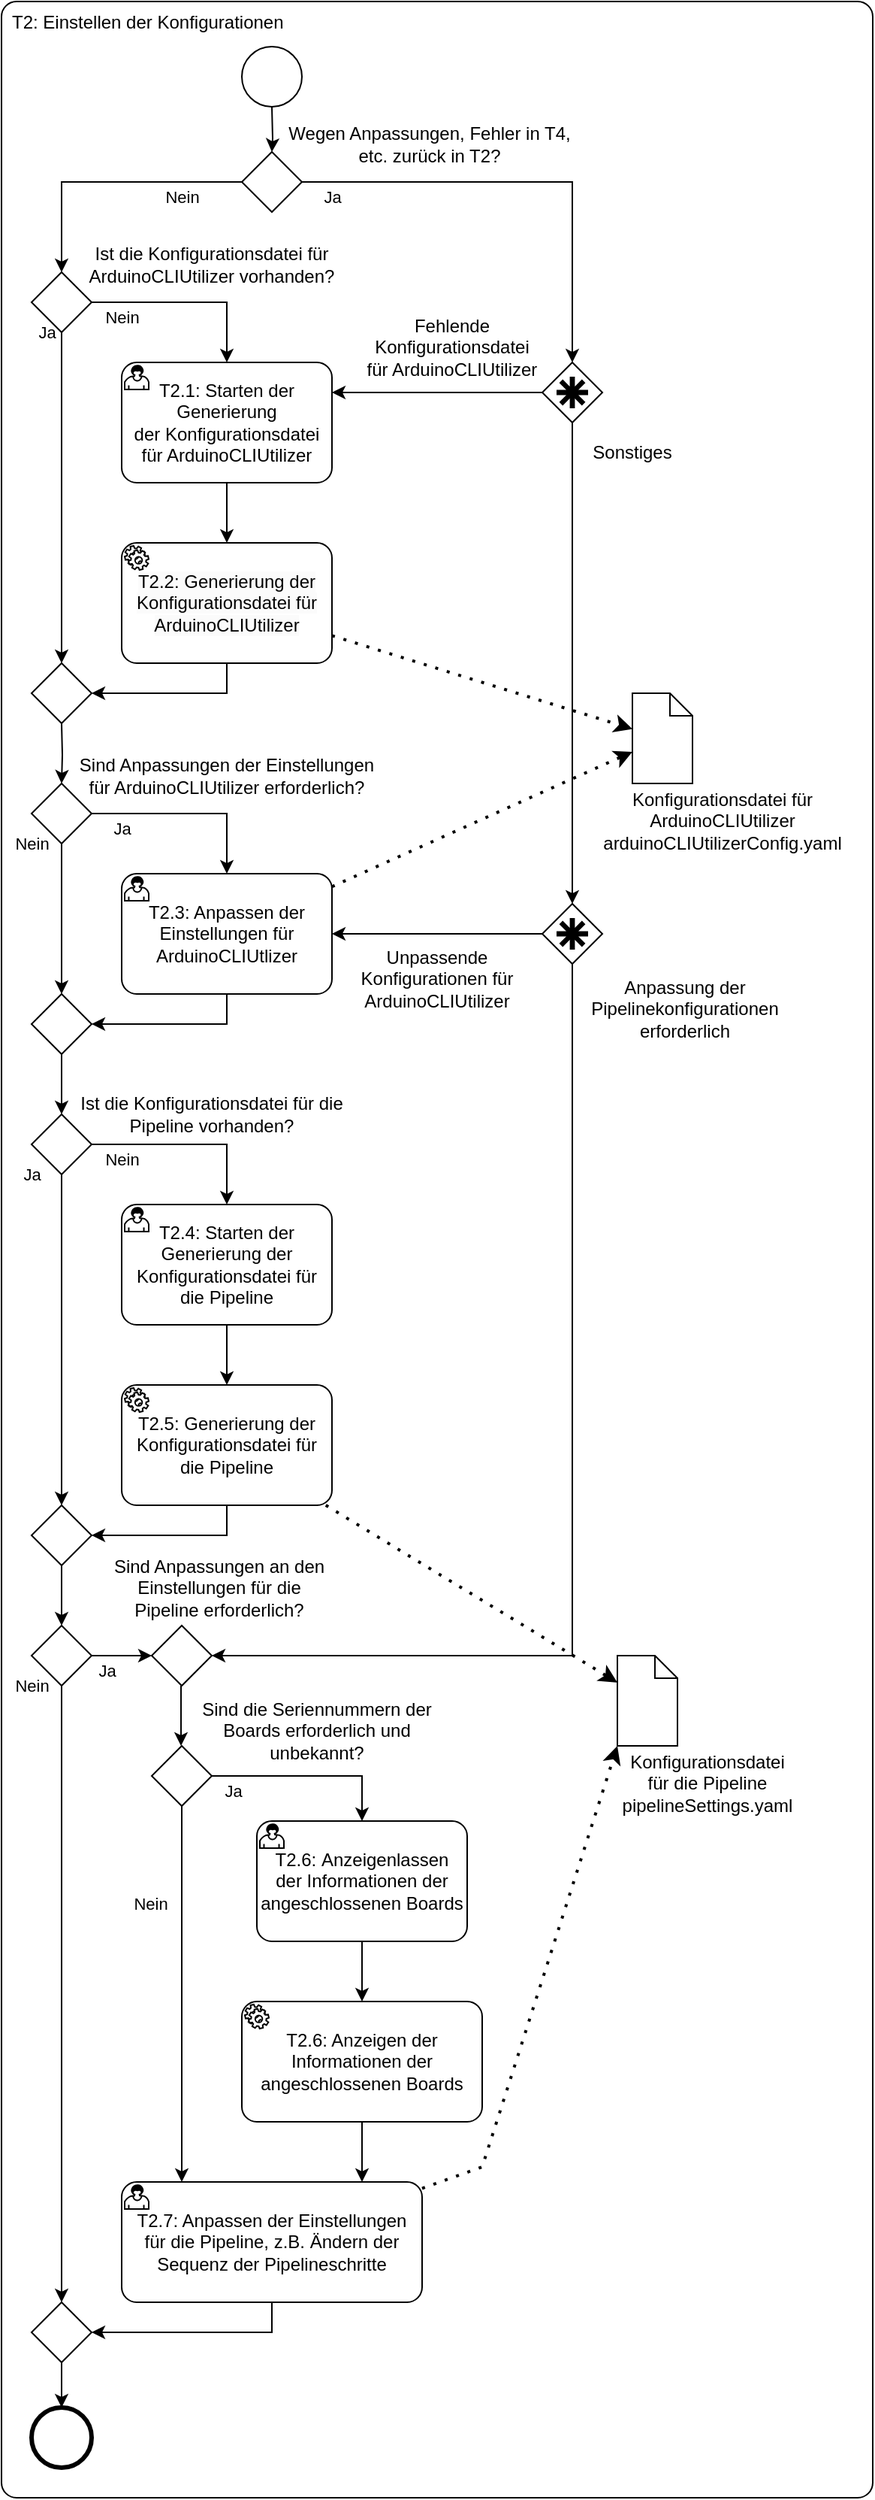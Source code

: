 <mxfile version="24.2.5" type="device">
  <diagram id="C5RBs43oDa-KdzZeNtuy" name="Page-1">
    <mxGraphModel dx="1572" dy="3003" grid="1" gridSize="10" guides="1" tooltips="1" connect="1" arrows="1" fold="1" page="1" pageScale="1" pageWidth="827" pageHeight="1169" math="0" shadow="0">
      <root>
        <mxCell id="WIyWlLk6GJQsqaUBKTNV-0" />
        <mxCell id="WIyWlLk6GJQsqaUBKTNV-1" parent="WIyWlLk6GJQsqaUBKTNV-0" />
        <mxCell id="YIM583KONvALGsWJV8ko-24" value="T2: Einstellen der Konfigurationen" style="points=[[0.25,0,0],[0.5,0,0],[0.75,0,0],[1,0.25,0],[1,0.5,0],[1,0.75,0],[0.75,1,0],[0.5,1,0],[0.25,1,0],[0,0.75,0],[0,0.5,0],[0,0.25,0]];shape=mxgraph.bpmn.task;whiteSpace=wrap;rectStyle=rounded;size=10;html=1;container=1;expand=0;collapsible=0;taskMarker=abstract;strokeColor=default;align=left;verticalAlign=top;spacingLeft=5;fontFamily=Helvetica;fontSize=12;fontColor=default;fillColor=default;" parent="WIyWlLk6GJQsqaUBKTNV-1" vertex="1">
          <mxGeometry x="120" y="-200" width="580" height="1660" as="geometry" />
        </mxCell>
        <mxCell id="fke2xoYTFlwqS61LEhha-15" style="edgeStyle=orthogonalEdgeStyle;rounded=0;orthogonalLoop=1;jettySize=auto;html=1;exitX=0.5;exitY=1;exitDx=0;exitDy=0;exitPerimeter=0;" parent="WIyWlLk6GJQsqaUBKTNV-1" source="rsZH7y0TYli8b2UmggMa-8" edge="1">
          <mxGeometry relative="1" as="geometry">
            <mxPoint x="180" y="260" as="targetPoint" />
            <mxPoint x="280" y="220" as="sourcePoint" />
            <Array as="points">
              <mxPoint x="270" y="260" />
            </Array>
          </mxGeometry>
        </mxCell>
        <mxCell id="rsZH7y0TYli8b2UmggMa-8" value="&lt;span style=&quot;color: rgb(0, 0, 0); font-family: Helvetica; font-size: 12px; font-style: normal; font-variant-ligatures: normal; font-variant-caps: normal; font-weight: 400; letter-spacing: normal; orphans: 2; text-align: left; text-indent: 0px; text-transform: none; widows: 2; word-spacing: 0px; -webkit-text-stroke-width: 0px; white-space: normal; background-color: rgb(251, 251, 251); text-decoration-thickness: initial; text-decoration-style: initial; text-decoration-color: initial; display: inline !important; float: none;&quot;&gt;T2.2: Generierung der Konfigurationsdatei für ArduinoCLIUtilizer&lt;/span&gt;" style="points=[[0.25,0,0],[0.5,0,0],[0.75,0,0],[1,0.25,0],[1,0.5,0],[1,0.75,0],[0.75,1,0],[0.5,1,0],[0.25,1,0],[0,0.75,0],[0,0.5,0],[0,0.25,0]];shape=mxgraph.bpmn.task;whiteSpace=wrap;rectStyle=rounded;size=10;html=1;container=1;expand=0;collapsible=0;taskMarker=service;" parent="WIyWlLk6GJQsqaUBKTNV-1" vertex="1">
          <mxGeometry x="200" y="160" width="140" height="80" as="geometry" />
        </mxCell>
        <mxCell id="rsZH7y0TYli8b2UmggMa-9" value="&lt;span style=&quot;text-align: left;&quot;&gt;T2.5&lt;/span&gt;&lt;span style=&quot;text-align: left; background-color: initial;&quot;&gt;: Generierung der Konfigurationsdatei für die Pipeline&lt;/span&gt;" style="points=[[0.25,0,0],[0.5,0,0],[0.75,0,0],[1,0.25,0],[1,0.5,0],[1,0.75,0],[0.75,1,0],[0.5,1,0],[0.25,1,0],[0,0.75,0],[0,0.5,0],[0,0.25,0]];shape=mxgraph.bpmn.task;whiteSpace=wrap;rectStyle=rounded;size=10;html=1;container=1;expand=0;collapsible=0;taskMarker=service;" parent="WIyWlLk6GJQsqaUBKTNV-1" vertex="1">
          <mxGeometry x="200" y="720" width="140" height="80" as="geometry" />
        </mxCell>
        <mxCell id="rsZH7y0TYli8b2UmggMa-18" value="" style="points=[[0.145,0.145,0],[0.5,0,0],[0.855,0.145,0],[1,0.5,0],[0.855,0.855,0],[0.5,1,0],[0.145,0.855,0],[0,0.5,0]];shape=mxgraph.bpmn.event;html=1;verticalLabelPosition=bottom;labelBackgroundColor=#ffffff;verticalAlign=top;align=center;perimeter=ellipsePerimeter;outlineConnect=0;aspect=fixed;outline=end;symbol=terminate2;" parent="WIyWlLk6GJQsqaUBKTNV-1" vertex="1">
          <mxGeometry x="140" y="1400" width="40" height="40" as="geometry" />
        </mxCell>
        <mxCell id="fke2xoYTFlwqS61LEhha-36" style="edgeStyle=orthogonalEdgeStyle;rounded=0;orthogonalLoop=1;jettySize=auto;html=1;" parent="WIyWlLk6GJQsqaUBKTNV-1" source="rsZH7y0TYli8b2UmggMa-43" edge="1">
          <mxGeometry relative="1" as="geometry">
            <mxPoint x="340" y="60" as="targetPoint" />
          </mxGeometry>
        </mxCell>
        <mxCell id="rsZH7y0TYli8b2UmggMa-43" value="" style="points=[[0.25,0.25,0],[0.5,0,0],[0.75,0.25,0],[1,0.5,0],[0.75,0.75,0],[0.5,1,0],[0.25,0.75,0],[0,0.5,0]];shape=mxgraph.bpmn.gateway2;html=1;verticalLabelPosition=bottom;labelBackgroundColor=#ffffff;verticalAlign=top;align=center;perimeter=rhombusPerimeter;outlineConnect=0;outline=none;symbol=none;gwType=complex;" parent="WIyWlLk6GJQsqaUBKTNV-1" vertex="1">
          <mxGeometry x="480" y="40" width="40" height="40" as="geometry" />
        </mxCell>
        <mxCell id="ta-Gz7XjjbDgZz7PzBXk-12" style="edgeStyle=orthogonalEdgeStyle;rounded=0;orthogonalLoop=1;jettySize=auto;html=1;" parent="WIyWlLk6GJQsqaUBKTNV-1" target="ta-Gz7XjjbDgZz7PzBXk-8" edge="1">
          <mxGeometry relative="1" as="geometry">
            <mxPoint x="300.0" y="-130" as="sourcePoint" />
          </mxGeometry>
        </mxCell>
        <mxCell id="ta-Gz7XjjbDgZz7PzBXk-5" value="" style="points=[[0.145,0.145,0],[0.5,0,0],[0.855,0.145,0],[1,0.5,0],[0.855,0.855,0],[0.5,1,0],[0.145,0.855,0],[0,0.5,0]];shape=mxgraph.bpmn.event;html=1;verticalLabelPosition=bottom;labelBackgroundColor=#ffffff;verticalAlign=top;align=center;perimeter=ellipsePerimeter;outlineConnect=0;aspect=fixed;outline=standard;symbol=general;" parent="WIyWlLk6GJQsqaUBKTNV-1" vertex="1">
          <mxGeometry x="280" y="-170" width="40" height="40" as="geometry" />
        </mxCell>
        <mxCell id="ta-Gz7XjjbDgZz7PzBXk-8" value="" style="points=[[0.25,0.25,0],[0.5,0,0],[0.75,0.25,0],[1,0.5,0],[0.75,0.75,0],[0.5,1,0],[0.25,0.75,0],[0,0.5,0]];shape=mxgraph.bpmn.gateway2;html=1;verticalLabelPosition=bottom;labelBackgroundColor=#ffffff;verticalAlign=top;align=center;perimeter=rhombusPerimeter;outlineConnect=0;outline=none;symbol=none;" parent="WIyWlLk6GJQsqaUBKTNV-1" vertex="1">
          <mxGeometry x="280" y="-100" width="40" height="40" as="geometry" />
        </mxCell>
        <mxCell id="ta-Gz7XjjbDgZz7PzBXk-9" value="" style="endArrow=classic;html=1;rounded=0;exitX=1;exitY=0.5;exitDx=0;exitDy=0;exitPerimeter=0;entryX=0.5;entryY=0;entryDx=0;entryDy=0;entryPerimeter=0;" parent="WIyWlLk6GJQsqaUBKTNV-1" source="ta-Gz7XjjbDgZz7PzBXk-8" target="rsZH7y0TYli8b2UmggMa-43" edge="1">
          <mxGeometry relative="1" as="geometry">
            <mxPoint x="350" y="70" as="sourcePoint" />
            <mxPoint x="390" y="40" as="targetPoint" />
            <Array as="points">
              <mxPoint x="500" y="-80" />
            </Array>
          </mxGeometry>
        </mxCell>
        <mxCell id="ta-Gz7XjjbDgZz7PzBXk-10" value="Ja" style="edgeLabel;resizable=0;html=1;;align=center;verticalAlign=middle;" parent="ta-Gz7XjjbDgZz7PzBXk-9" connectable="0" vertex="1">
          <mxGeometry relative="1" as="geometry">
            <mxPoint x="-130" y="10" as="offset" />
          </mxGeometry>
        </mxCell>
        <mxCell id="ta-Gz7XjjbDgZz7PzBXk-11" value="Wegen Anpassungen, Fehler in T4, etc. zurück in T2?" style="text;html=1;align=center;verticalAlign=middle;whiteSpace=wrap;rounded=0;" parent="WIyWlLk6GJQsqaUBKTNV-1" vertex="1">
          <mxGeometry x="310" y="-120" width="190" height="30" as="geometry" />
        </mxCell>
        <mxCell id="ta-Gz7XjjbDgZz7PzBXk-13" value="" style="endArrow=classic;html=1;rounded=0;exitX=0;exitY=0.5;exitDx=0;exitDy=0;exitPerimeter=0;" parent="WIyWlLk6GJQsqaUBKTNV-1" source="ta-Gz7XjjbDgZz7PzBXk-8" edge="1">
          <mxGeometry relative="1" as="geometry">
            <mxPoint x="120" y="-10" as="sourcePoint" />
            <mxPoint x="160" y="-20" as="targetPoint" />
            <Array as="points">
              <mxPoint x="160" y="-80" />
            </Array>
          </mxGeometry>
        </mxCell>
        <mxCell id="ta-Gz7XjjbDgZz7PzBXk-14" value="Nein" style="edgeLabel;resizable=0;html=1;;align=center;verticalAlign=middle;" parent="ta-Gz7XjjbDgZz7PzBXk-13" connectable="0" vertex="1">
          <mxGeometry relative="1" as="geometry">
            <mxPoint x="50" y="10" as="offset" />
          </mxGeometry>
        </mxCell>
        <mxCell id="ta-Gz7XjjbDgZz7PzBXk-16" value="" style="endArrow=classic;html=1;rounded=0;" parent="WIyWlLk6GJQsqaUBKTNV-1" source="ta-Gz7XjjbDgZz7PzBXk-18" edge="1">
          <mxGeometry relative="1" as="geometry">
            <mxPoint x="30" y="50" as="sourcePoint" />
            <mxPoint x="160" y="460" as="targetPoint" />
            <Array as="points" />
          </mxGeometry>
        </mxCell>
        <mxCell id="ta-Gz7XjjbDgZz7PzBXk-17" value="Nein" style="edgeLabel;resizable=0;html=1;;align=center;verticalAlign=middle;" parent="ta-Gz7XjjbDgZz7PzBXk-16" connectable="0" vertex="1">
          <mxGeometry relative="1" as="geometry">
            <mxPoint x="-20" y="-50" as="offset" />
          </mxGeometry>
        </mxCell>
        <mxCell id="ta-Gz7XjjbDgZz7PzBXk-18" value="" style="points=[[0.25,0.25,0],[0.5,0,0],[0.75,0.25,0],[1,0.5,0],[0.75,0.75,0],[0.5,1,0],[0.25,0.75,0],[0,0.5,0]];shape=mxgraph.bpmn.gateway2;html=1;verticalLabelPosition=bottom;labelBackgroundColor=#ffffff;verticalAlign=top;align=center;perimeter=rhombusPerimeter;outlineConnect=0;outline=none;symbol=none;" parent="WIyWlLk6GJQsqaUBKTNV-1" vertex="1">
          <mxGeometry x="140" y="320" width="40" height="40" as="geometry" />
        </mxCell>
        <mxCell id="ta-Gz7XjjbDgZz7PzBXk-19" value="" style="endArrow=classic;html=1;rounded=0;entryX=0.5;entryY=0;entryDx=0;entryDy=0;entryPerimeter=0;" parent="WIyWlLk6GJQsqaUBKTNV-1" source="ta-Gz7XjjbDgZz7PzBXk-18" target="ta-Gz7XjjbDgZz7PzBXk-23" edge="1">
          <mxGeometry relative="1" as="geometry">
            <mxPoint x="40" y="80" as="sourcePoint" />
            <mxPoint x="240" y="380.0" as="targetPoint" />
            <Array as="points">
              <mxPoint x="270" y="340" />
            </Array>
          </mxGeometry>
        </mxCell>
        <mxCell id="ta-Gz7XjjbDgZz7PzBXk-20" value="Ja" style="edgeLabel;resizable=0;html=1;;align=center;verticalAlign=middle;" parent="ta-Gz7XjjbDgZz7PzBXk-19" connectable="0" vertex="1">
          <mxGeometry relative="1" as="geometry">
            <mxPoint x="-45" y="10" as="offset" />
          </mxGeometry>
        </mxCell>
        <mxCell id="ta-Gz7XjjbDgZz7PzBXk-21" value="Sind Anpassungen der Einstellungen für ArduinoCLIUtilizer&amp;nbsp;&lt;span style=&quot;background-color: initial;&quot;&gt;erforderlich?&lt;/span&gt;" style="text;html=1;align=center;verticalAlign=middle;whiteSpace=wrap;rounded=0;" parent="WIyWlLk6GJQsqaUBKTNV-1" vertex="1">
          <mxGeometry x="170" y="300" width="200" height="30" as="geometry" />
        </mxCell>
        <mxCell id="ta-Gz7XjjbDgZz7PzBXk-22" style="edgeStyle=orthogonalEdgeStyle;rounded=0;orthogonalLoop=1;jettySize=auto;html=1;exitX=0.25;exitY=1;exitDx=0;exitDy=0;exitPerimeter=0;entryX=0.5;entryY=0;entryDx=0;entryDy=0;entryPerimeter=0;" parent="WIyWlLk6GJQsqaUBKTNV-1" target="ta-Gz7XjjbDgZz7PzBXk-18" edge="1">
          <mxGeometry relative="1" as="geometry">
            <mxPoint x="160" y="280" as="sourcePoint" />
          </mxGeometry>
        </mxCell>
        <mxCell id="fke2xoYTFlwqS61LEhha-60" style="edgeStyle=orthogonalEdgeStyle;rounded=0;orthogonalLoop=1;jettySize=auto;html=1;exitX=0.5;exitY=1;exitDx=0;exitDy=0;exitPerimeter=0;" parent="WIyWlLk6GJQsqaUBKTNV-1" source="ta-Gz7XjjbDgZz7PzBXk-23" edge="1">
          <mxGeometry relative="1" as="geometry">
            <mxPoint x="180" y="480" as="targetPoint" />
            <Array as="points">
              <mxPoint x="270" y="480" />
            </Array>
          </mxGeometry>
        </mxCell>
        <mxCell id="ta-Gz7XjjbDgZz7PzBXk-23" value="T2.3&lt;span style=&quot;background-color: initial;&quot;&gt;: Anpassen der Einstellungen für ArduinoCLIUtlizer&lt;/span&gt;" style="points=[[0.25,0,0],[0.5,0,0],[0.75,0,0],[1,0.25,0],[1,0.5,0],[1,0.75,0],[0.75,1,0],[0.5,1,0],[0.25,1,0],[0,0.75,0],[0,0.5,0],[0,0.25,0]];shape=mxgraph.bpmn.task;whiteSpace=wrap;rectStyle=rounded;size=10;html=1;container=1;expand=0;collapsible=0;taskMarker=user;" parent="WIyWlLk6GJQsqaUBKTNV-1" vertex="1">
          <mxGeometry x="200" y="380" width="140" height="80" as="geometry" />
        </mxCell>
        <mxCell id="ta-Gz7XjjbDgZz7PzBXk-42" value="T2.6: Anzeigen der Informationen der angeschlossenen Boards" style="points=[[0.25,0,0],[0.5,0,0],[0.75,0,0],[1,0.25,0],[1,0.5,0],[1,0.75,0],[0.75,1,0],[0.5,1,0],[0.25,1,0],[0,0.75,0],[0,0.5,0],[0,0.25,0]];shape=mxgraph.bpmn.task;whiteSpace=wrap;rectStyle=rounded;size=10;html=1;container=1;expand=0;collapsible=0;taskMarker=service;" parent="WIyWlLk6GJQsqaUBKTNV-1" vertex="1">
          <mxGeometry x="280" y="1130" width="160" height="80" as="geometry" />
        </mxCell>
        <mxCell id="ta-Gz7XjjbDgZz7PzBXk-43" value="" style="endArrow=classic;html=1;rounded=0;" parent="WIyWlLk6GJQsqaUBKTNV-1" source="ta-Gz7XjjbDgZz7PzBXk-45" edge="1">
          <mxGeometry relative="1" as="geometry">
            <mxPoint x="111.25" y="690" as="sourcePoint" />
            <mxPoint x="240" y="1250" as="targetPoint" />
            <Array as="points" />
          </mxGeometry>
        </mxCell>
        <mxCell id="ta-Gz7XjjbDgZz7PzBXk-44" value="Nein" style="edgeLabel;resizable=0;html=1;;align=center;verticalAlign=middle;" parent="ta-Gz7XjjbDgZz7PzBXk-43" connectable="0" vertex="1">
          <mxGeometry relative="1" as="geometry">
            <mxPoint x="-21" y="-60" as="offset" />
          </mxGeometry>
        </mxCell>
        <mxCell id="ta-Gz7XjjbDgZz7PzBXk-45" value="" style="points=[[0.25,0.25,0],[0.5,0,0],[0.75,0.25,0],[1,0.5,0],[0.75,0.75,0],[0.5,1,0],[0.25,0.75,0],[0,0.5,0]];shape=mxgraph.bpmn.gateway2;html=1;verticalLabelPosition=bottom;labelBackgroundColor=#ffffff;verticalAlign=top;align=center;perimeter=rhombusPerimeter;outlineConnect=0;outline=none;symbol=none;" parent="WIyWlLk6GJQsqaUBKTNV-1" vertex="1">
          <mxGeometry x="220" y="960" width="40" height="40" as="geometry" />
        </mxCell>
        <mxCell id="ta-Gz7XjjbDgZz7PzBXk-46" value="" style="endArrow=classic;html=1;rounded=0;" parent="WIyWlLk6GJQsqaUBKTNV-1" source="ta-Gz7XjjbDgZz7PzBXk-45" edge="1">
          <mxGeometry relative="1" as="geometry">
            <mxPoint x="121.25" y="700" as="sourcePoint" />
            <mxPoint x="360" y="1010" as="targetPoint" />
            <Array as="points">
              <mxPoint x="360" y="980" />
            </Array>
          </mxGeometry>
        </mxCell>
        <mxCell id="ta-Gz7XjjbDgZz7PzBXk-47" value="Ja" style="edgeLabel;resizable=0;html=1;;align=center;verticalAlign=middle;" parent="ta-Gz7XjjbDgZz7PzBXk-46" connectable="0" vertex="1">
          <mxGeometry relative="1" as="geometry">
            <mxPoint x="-51" y="10" as="offset" />
          </mxGeometry>
        </mxCell>
        <mxCell id="ta-Gz7XjjbDgZz7PzBXk-48" value="Sind die Seriennummern der Boards&amp;nbsp;&lt;span style=&quot;background-color: initial;&quot;&gt;erforderlich und unbekannt?&lt;/span&gt;" style="text;html=1;align=center;verticalAlign=middle;whiteSpace=wrap;rounded=0;" parent="WIyWlLk6GJQsqaUBKTNV-1" vertex="1">
          <mxGeometry x="250" y="930" width="160" height="40" as="geometry" />
        </mxCell>
        <mxCell id="ta-Gz7XjjbDgZz7PzBXk-57" value="T2.7&lt;span style=&quot;background-color: initial;&quot;&gt;: Anpassen der Einstellungen&lt;br&gt;für die Pipeline, z.B. Ändern der Sequenz der Pipelineschritte&lt;/span&gt;" style="points=[[0.25,0,0],[0.5,0,0],[0.75,0,0],[1,0.25,0],[1,0.5,0],[1,0.75,0],[0.75,1,0],[0.5,1,0],[0.25,1,0],[0,0.75,0],[0,0.5,0],[0,0.25,0]];shape=mxgraph.bpmn.task;whiteSpace=wrap;rectStyle=rounded;size=10;html=1;container=1;expand=0;collapsible=0;taskMarker=user;" parent="WIyWlLk6GJQsqaUBKTNV-1" vertex="1">
          <mxGeometry x="200" y="1250" width="200" height="80" as="geometry" />
        </mxCell>
        <mxCell id="fke2xoYTFlwqS61LEhha-6" value="" style="endArrow=classic;html=1;rounded=0;" parent="WIyWlLk6GJQsqaUBKTNV-1" source="fke2xoYTFlwqS61LEhha-8" edge="1">
          <mxGeometry relative="1" as="geometry">
            <mxPoint x="30" y="-170" as="sourcePoint" />
            <mxPoint x="160" y="240" as="targetPoint" />
            <Array as="points" />
          </mxGeometry>
        </mxCell>
        <mxCell id="fke2xoYTFlwqS61LEhha-7" value="Ja" style="edgeLabel;resizable=0;html=1;;align=center;verticalAlign=middle;" parent="fke2xoYTFlwqS61LEhha-6" connectable="0" vertex="1">
          <mxGeometry relative="1" as="geometry">
            <mxPoint x="-10" y="-110" as="offset" />
          </mxGeometry>
        </mxCell>
        <mxCell id="fke2xoYTFlwqS61LEhha-8" value="" style="points=[[0.25,0.25,0],[0.5,0,0],[0.75,0.25,0],[1,0.5,0],[0.75,0.75,0],[0.5,1,0],[0.25,0.75,0],[0,0.5,0]];shape=mxgraph.bpmn.gateway2;html=1;verticalLabelPosition=bottom;labelBackgroundColor=#ffffff;verticalAlign=top;align=center;perimeter=rhombusPerimeter;outlineConnect=0;outline=none;symbol=none;" parent="WIyWlLk6GJQsqaUBKTNV-1" vertex="1">
          <mxGeometry x="140" y="-20" width="40" height="40" as="geometry" />
        </mxCell>
        <mxCell id="fke2xoYTFlwqS61LEhha-9" value="" style="endArrow=classic;html=1;rounded=0;entryX=0.5;entryY=0;entryDx=0;entryDy=0;entryPerimeter=0;" parent="WIyWlLk6GJQsqaUBKTNV-1" source="fke2xoYTFlwqS61LEhha-8" edge="1">
          <mxGeometry relative="1" as="geometry">
            <mxPoint x="40" y="-260" as="sourcePoint" />
            <mxPoint x="270" y="40" as="targetPoint" />
            <Array as="points">
              <mxPoint x="270" />
            </Array>
          </mxGeometry>
        </mxCell>
        <mxCell id="fke2xoYTFlwqS61LEhha-10" value="Nein" style="edgeLabel;resizable=0;html=1;;align=center;verticalAlign=middle;" parent="fke2xoYTFlwqS61LEhha-9" connectable="0" vertex="1">
          <mxGeometry relative="1" as="geometry">
            <mxPoint x="-45" y="10" as="offset" />
          </mxGeometry>
        </mxCell>
        <mxCell id="fke2xoYTFlwqS61LEhha-11" value="Ist die Konfigurationsdatei für ArduinoCLIUtilizer vorhanden&lt;span style=&quot;background-color: initial;&quot;&gt;?&lt;/span&gt;" style="text;html=1;align=center;verticalAlign=middle;whiteSpace=wrap;rounded=0;" parent="WIyWlLk6GJQsqaUBKTNV-1" vertex="1">
          <mxGeometry x="170" y="-40" width="180" height="30" as="geometry" />
        </mxCell>
        <mxCell id="fke2xoYTFlwqS61LEhha-16" style="edgeStyle=orthogonalEdgeStyle;rounded=0;orthogonalLoop=1;jettySize=auto;html=1;exitX=0.5;exitY=1;exitDx=0;exitDy=0;exitPerimeter=0;" parent="WIyWlLk6GJQsqaUBKTNV-1" source="rsZH7y0TYli8b2UmggMa-9" edge="1">
          <mxGeometry relative="1" as="geometry">
            <mxPoint x="180" y="820" as="targetPoint" />
            <Array as="points">
              <mxPoint x="270" y="820" />
            </Array>
            <mxPoint x="280" y="780" as="sourcePoint" />
          </mxGeometry>
        </mxCell>
        <mxCell id="fke2xoYTFlwqS61LEhha-18" value="" style="endArrow=classic;html=1;rounded=0;" parent="WIyWlLk6GJQsqaUBKTNV-1" source="fke2xoYTFlwqS61LEhha-20" edge="1">
          <mxGeometry relative="1" as="geometry">
            <mxPoint x="30" y="390" as="sourcePoint" />
            <mxPoint x="160" y="800" as="targetPoint" />
            <Array as="points" />
          </mxGeometry>
        </mxCell>
        <mxCell id="fke2xoYTFlwqS61LEhha-19" value="Ja" style="edgeLabel;resizable=0;html=1;;align=center;verticalAlign=middle;" parent="fke2xoYTFlwqS61LEhha-18" connectable="0" vertex="1">
          <mxGeometry relative="1" as="geometry">
            <mxPoint x="-20" y="-110" as="offset" />
          </mxGeometry>
        </mxCell>
        <mxCell id="fke2xoYTFlwqS61LEhha-20" value="" style="points=[[0.25,0.25,0],[0.5,0,0],[0.75,0.25,0],[1,0.5,0],[0.75,0.75,0],[0.5,1,0],[0.25,0.75,0],[0,0.5,0]];shape=mxgraph.bpmn.gateway2;html=1;verticalLabelPosition=bottom;labelBackgroundColor=#ffffff;verticalAlign=top;align=center;perimeter=rhombusPerimeter;outlineConnect=0;outline=none;symbol=none;" parent="WIyWlLk6GJQsqaUBKTNV-1" vertex="1">
          <mxGeometry x="140" y="540" width="40" height="40" as="geometry" />
        </mxCell>
        <mxCell id="fke2xoYTFlwqS61LEhha-21" value="" style="endArrow=classic;html=1;rounded=0;entryX=0.5;entryY=0;entryDx=0;entryDy=0;entryPerimeter=0;" parent="WIyWlLk6GJQsqaUBKTNV-1" source="fke2xoYTFlwqS61LEhha-20" edge="1">
          <mxGeometry relative="1" as="geometry">
            <mxPoint x="40" y="300" as="sourcePoint" />
            <mxPoint x="270" y="600" as="targetPoint" />
            <Array as="points">
              <mxPoint x="270" y="560" />
            </Array>
          </mxGeometry>
        </mxCell>
        <mxCell id="fke2xoYTFlwqS61LEhha-22" value="Nein" style="edgeLabel;resizable=0;html=1;;align=center;verticalAlign=middle;" parent="fke2xoYTFlwqS61LEhha-21" connectable="0" vertex="1">
          <mxGeometry relative="1" as="geometry">
            <mxPoint x="-45" y="10" as="offset" />
          </mxGeometry>
        </mxCell>
        <mxCell id="fke2xoYTFlwqS61LEhha-23" value="Ist die Konfigurationsdatei für die Pipeline vorhanden&lt;span style=&quot;background-color: initial;&quot;&gt;?&lt;/span&gt;" style="text;html=1;align=center;verticalAlign=middle;whiteSpace=wrap;rounded=0;" parent="WIyWlLk6GJQsqaUBKTNV-1" vertex="1">
          <mxGeometry x="170" y="525" width="180" height="30" as="geometry" />
        </mxCell>
        <mxCell id="fke2xoYTFlwqS61LEhha-26" value="" style="endArrow=classic;html=1;rounded=0;entryX=0.5;entryY=0;entryDx=0;entryDy=0;entryPerimeter=0;" parent="WIyWlLk6GJQsqaUBKTNV-1" target="fke2xoYTFlwqS61LEhha-20" edge="1">
          <mxGeometry width="50" height="50" relative="1" as="geometry">
            <mxPoint x="160" y="500" as="sourcePoint" />
            <mxPoint x="460" y="370" as="targetPoint" />
          </mxGeometry>
        </mxCell>
        <mxCell id="fke2xoYTFlwqS61LEhha-27" value="" style="endArrow=classic;html=1;rounded=0;" parent="WIyWlLk6GJQsqaUBKTNV-1" source="fke2xoYTFlwqS61LEhha-29" edge="1">
          <mxGeometry relative="1" as="geometry">
            <mxPoint x="30" y="650" as="sourcePoint" />
            <mxPoint x="160" y="1330" as="targetPoint" />
            <Array as="points" />
          </mxGeometry>
        </mxCell>
        <mxCell id="fke2xoYTFlwqS61LEhha-28" value="Nein" style="edgeLabel;resizable=0;html=1;;align=center;verticalAlign=middle;" parent="fke2xoYTFlwqS61LEhha-27" connectable="0" vertex="1">
          <mxGeometry relative="1" as="geometry">
            <mxPoint x="-20" y="-205" as="offset" />
          </mxGeometry>
        </mxCell>
        <mxCell id="fke2xoYTFlwqS61LEhha-29" value="" style="points=[[0.25,0.25,0],[0.5,0,0],[0.75,0.25,0],[1,0.5,0],[0.75,0.75,0],[0.5,1,0],[0.25,0.75,0],[0,0.5,0]];shape=mxgraph.bpmn.gateway2;html=1;verticalLabelPosition=bottom;labelBackgroundColor=#ffffff;verticalAlign=top;align=center;perimeter=rhombusPerimeter;outlineConnect=0;outline=none;symbol=none;" parent="WIyWlLk6GJQsqaUBKTNV-1" vertex="1">
          <mxGeometry x="140" y="880" width="40" height="40" as="geometry" />
        </mxCell>
        <mxCell id="fke2xoYTFlwqS61LEhha-30" value="" style="endArrow=classic;html=1;rounded=0;" parent="WIyWlLk6GJQsqaUBKTNV-1" source="fke2xoYTFlwqS61LEhha-29" edge="1">
          <mxGeometry relative="1" as="geometry">
            <mxPoint x="40" y="660" as="sourcePoint" />
            <mxPoint x="220" y="900" as="targetPoint" />
            <Array as="points" />
          </mxGeometry>
        </mxCell>
        <mxCell id="fke2xoYTFlwqS61LEhha-31" value="Ja" style="edgeLabel;resizable=0;html=1;;align=center;verticalAlign=middle;" parent="fke2xoYTFlwqS61LEhha-30" connectable="0" vertex="1">
          <mxGeometry relative="1" as="geometry">
            <mxPoint x="-10" y="10" as="offset" />
          </mxGeometry>
        </mxCell>
        <mxCell id="fke2xoYTFlwqS61LEhha-32" value="Sind Anpassungen an den Einstellungen für die Pipeline&amp;nbsp;&lt;span style=&quot;background-color: initial;&quot;&gt;erforderlich?&lt;/span&gt;" style="text;html=1;align=center;verticalAlign=middle;whiteSpace=wrap;rounded=0;" parent="WIyWlLk6GJQsqaUBKTNV-1" vertex="1">
          <mxGeometry x="190" y="840" width="150" height="30" as="geometry" />
        </mxCell>
        <mxCell id="fke2xoYTFlwqS61LEhha-34" value="" style="endArrow=classic;html=1;rounded=0;exitX=0.5;exitY=1;exitDx=0;exitDy=0;exitPerimeter=0;" parent="WIyWlLk6GJQsqaUBKTNV-1" source="ta-Gz7XjjbDgZz7PzBXk-57" edge="1">
          <mxGeometry width="50" height="50" relative="1" as="geometry">
            <mxPoint x="300" y="1390" as="sourcePoint" />
            <mxPoint x="180" y="1350" as="targetPoint" />
            <Array as="points">
              <mxPoint x="300" y="1350" />
            </Array>
          </mxGeometry>
        </mxCell>
        <mxCell id="fke2xoYTFlwqS61LEhha-35" value="" style="endArrow=classic;html=1;rounded=0;" parent="WIyWlLk6GJQsqaUBKTNV-1" target="rsZH7y0TYli8b2UmggMa-18" edge="1">
          <mxGeometry width="50" height="50" relative="1" as="geometry">
            <mxPoint x="160" y="1370" as="sourcePoint" />
            <mxPoint x="160" y="1410" as="targetPoint" />
          </mxGeometry>
        </mxCell>
        <mxCell id="fke2xoYTFlwqS61LEhha-37" style="edgeStyle=orthogonalEdgeStyle;rounded=0;orthogonalLoop=1;jettySize=auto;html=1;entryX=1;entryY=0.5;entryDx=0;entryDy=0;entryPerimeter=0;" parent="WIyWlLk6GJQsqaUBKTNV-1" source="fke2xoYTFlwqS61LEhha-41" target="ta-Gz7XjjbDgZz7PzBXk-23" edge="1">
          <mxGeometry relative="1" as="geometry">
            <Array as="points">
              <mxPoint x="480" y="420" />
            </Array>
          </mxGeometry>
        </mxCell>
        <mxCell id="fke2xoYTFlwqS61LEhha-40" value="" style="endArrow=classic;html=1;rounded=0;exitX=0.5;exitY=1;exitDx=0;exitDy=0;exitPerimeter=0;entryX=1;entryY=0.5;entryDx=0;entryDy=0;entryPerimeter=0;" parent="WIyWlLk6GJQsqaUBKTNV-1" source="fke2xoYTFlwqS61LEhha-41" target="KiU0uKNCzfdo6ye2o-Qh-2" edge="1">
          <mxGeometry width="50" height="50" relative="1" as="geometry">
            <mxPoint x="500" y="880" as="sourcePoint" />
            <mxPoint x="260" y="880" as="targetPoint" />
            <Array as="points">
              <mxPoint x="500" y="900" />
            </Array>
          </mxGeometry>
        </mxCell>
        <mxCell id="fke2xoYTFlwqS61LEhha-42" value="" style="edgeStyle=orthogonalEdgeStyle;rounded=0;orthogonalLoop=1;jettySize=auto;html=1;entryX=0.5;entryY=0;entryDx=0;entryDy=0;entryPerimeter=0;" parent="WIyWlLk6GJQsqaUBKTNV-1" source="rsZH7y0TYli8b2UmggMa-43" target="fke2xoYTFlwqS61LEhha-41" edge="1">
          <mxGeometry relative="1" as="geometry">
            <mxPoint x="500" y="220" as="sourcePoint" />
            <mxPoint x="360" y="420" as="targetPoint" />
            <Array as="points" />
          </mxGeometry>
        </mxCell>
        <mxCell id="fke2xoYTFlwqS61LEhha-41" value="" style="points=[[0.25,0.25,0],[0.5,0,0],[0.75,0.25,0],[1,0.5,0],[0.75,0.75,0],[0.5,1,0],[0.25,0.75,0],[0,0.5,0]];shape=mxgraph.bpmn.gateway2;html=1;verticalLabelPosition=bottom;labelBackgroundColor=#ffffff;verticalAlign=top;align=center;perimeter=rhombusPerimeter;outlineConnect=0;outline=none;symbol=none;gwType=complex;" parent="WIyWlLk6GJQsqaUBKTNV-1" vertex="1">
          <mxGeometry x="480" y="400" width="40" height="40" as="geometry" />
        </mxCell>
        <mxCell id="fke2xoYTFlwqS61LEhha-62" value="" style="endArrow=classic;html=1;rounded=0;entryX=0.5;entryY=0;entryDx=0;entryDy=0;entryPerimeter=0;" parent="WIyWlLk6GJQsqaUBKTNV-1" target="fke2xoYTFlwqS61LEhha-29" edge="1">
          <mxGeometry width="50" height="50" relative="1" as="geometry">
            <mxPoint x="160" y="840" as="sourcePoint" />
            <mxPoint x="460" y="990" as="targetPoint" />
          </mxGeometry>
        </mxCell>
        <mxCell id="fke2xoYTFlwqS61LEhha-63" value="" style="endArrow=classic;html=1;rounded=0;entryX=0.5;entryY=0;entryDx=0;entryDy=0;entryPerimeter=0;" parent="WIyWlLk6GJQsqaUBKTNV-1" edge="1">
          <mxGeometry width="50" height="50" relative="1" as="geometry">
            <mxPoint x="360" y="1210" as="sourcePoint" />
            <mxPoint x="360" y="1250" as="targetPoint" />
          </mxGeometry>
        </mxCell>
        <mxCell id="qHbNBGb3_WVknqoZvV5s-1" style="edgeStyle=orthogonalEdgeStyle;rounded=0;orthogonalLoop=1;jettySize=auto;html=1;" parent="WIyWlLk6GJQsqaUBKTNV-1" source="qHbNBGb3_WVknqoZvV5s-0" target="rsZH7y0TYli8b2UmggMa-8" edge="1">
          <mxGeometry relative="1" as="geometry" />
        </mxCell>
        <mxCell id="qHbNBGb3_WVknqoZvV5s-0" value="T2.1&lt;span style=&quot;background-color: initial;&quot;&gt;: Starten der Generi&lt;/span&gt;&lt;span style=&quot;background-color: initial;&quot;&gt;erung der&amp;nbsp;&lt;/span&gt;&lt;span style=&quot;background-color: initial; text-align: left;&quot;&gt;Konfigurationsdatei für ArduinoCLIUtilizer&lt;/span&gt;" style="points=[[0.25,0,0],[0.5,0,0],[0.75,0,0],[1,0.25,0],[1,0.5,0],[1,0.75,0],[0.75,1,0],[0.5,1,0],[0.25,1,0],[0,0.75,0],[0,0.5,0],[0,0.25,0]];shape=mxgraph.bpmn.task;whiteSpace=wrap;rectStyle=rounded;size=10;html=1;container=1;expand=0;collapsible=0;taskMarker=user;" parent="WIyWlLk6GJQsqaUBKTNV-1" vertex="1">
          <mxGeometry x="200" y="40" width="140" height="80" as="geometry" />
        </mxCell>
        <mxCell id="qHbNBGb3_WVknqoZvV5s-3" style="edgeStyle=orthogonalEdgeStyle;rounded=0;orthogonalLoop=1;jettySize=auto;html=1;" parent="WIyWlLk6GJQsqaUBKTNV-1" source="qHbNBGb3_WVknqoZvV5s-2" target="rsZH7y0TYli8b2UmggMa-9" edge="1">
          <mxGeometry relative="1" as="geometry" />
        </mxCell>
        <mxCell id="qHbNBGb3_WVknqoZvV5s-2" value="&lt;span style=&quot;text-align: left;&quot;&gt;T2.4&lt;/span&gt;&lt;span style=&quot;background-color: initial; text-align: left;&quot;&gt;: Starten der Generierung der Konfigurationsdatei für die Pipeline&lt;/span&gt;" style="points=[[0.25,0,0],[0.5,0,0],[0.75,0,0],[1,0.25,0],[1,0.5,0],[1,0.75,0],[0.75,1,0],[0.5,1,0],[0.25,1,0],[0,0.75,0],[0,0.5,0],[0,0.25,0]];shape=mxgraph.bpmn.task;whiteSpace=wrap;rectStyle=rounded;size=10;html=1;container=1;expand=0;collapsible=0;taskMarker=user;" parent="WIyWlLk6GJQsqaUBKTNV-1" vertex="1">
          <mxGeometry x="200" y="600" width="140" height="80" as="geometry" />
        </mxCell>
        <mxCell id="Qg0PHN_ECKM0FbM2JeUu-14" value="" style="shape=mxgraph.bpmn.data;labelPosition=center;verticalLabelPosition=bottom;align=center;verticalAlign=top;size=15;html=1;" parent="WIyWlLk6GJQsqaUBKTNV-1" vertex="1">
          <mxGeometry x="540" y="260" width="40" height="60" as="geometry" />
        </mxCell>
        <mxCell id="Qg0PHN_ECKM0FbM2JeUu-15" value="&lt;div&gt;Konfigurationsdatei für ArduinoCLIUtilizer&lt;/div&gt;arduinoCLIUtilizerConfig.yaml" style="text;html=1;align=center;verticalAlign=middle;whiteSpace=wrap;rounded=0;" parent="WIyWlLk6GJQsqaUBKTNV-1" vertex="1">
          <mxGeometry x="520" y="320" width="160" height="50" as="geometry" />
        </mxCell>
        <mxCell id="Qg0PHN_ECKM0FbM2JeUu-18" value="" style="endArrow=classic;dashed=1;html=1;dashPattern=1 3;strokeWidth=2;rounded=0;endFill=1;" parent="WIyWlLk6GJQsqaUBKTNV-1" source="rsZH7y0TYli8b2UmggMa-8" target="Qg0PHN_ECKM0FbM2JeUu-14" edge="1">
          <mxGeometry width="50" height="50" relative="1" as="geometry">
            <mxPoint x="-200" y="373" as="sourcePoint" />
            <mxPoint x="-120" y="371" as="targetPoint" />
          </mxGeometry>
        </mxCell>
        <mxCell id="Qg0PHN_ECKM0FbM2JeUu-19" value="" style="endArrow=classic;dashed=1;html=1;dashPattern=1 3;strokeWidth=2;rounded=0;endFill=1;" parent="WIyWlLk6GJQsqaUBKTNV-1" source="ta-Gz7XjjbDgZz7PzBXk-23" target="Qg0PHN_ECKM0FbM2JeUu-14" edge="1">
          <mxGeometry width="50" height="50" relative="1" as="geometry">
            <mxPoint x="350" y="246" as="sourcePoint" />
            <mxPoint x="647" y="314" as="targetPoint" />
          </mxGeometry>
        </mxCell>
        <mxCell id="Qg0PHN_ECKM0FbM2JeUu-20" value="" style="shape=mxgraph.bpmn.data;labelPosition=center;verticalLabelPosition=bottom;align=center;verticalAlign=top;size=15;html=1;" parent="WIyWlLk6GJQsqaUBKTNV-1" vertex="1">
          <mxGeometry x="530" y="900" width="40" height="60" as="geometry" />
        </mxCell>
        <mxCell id="Qg0PHN_ECKM0FbM2JeUu-21" value="&lt;div&gt;Konfigurationsdatei für die Pipeline&lt;/div&gt;pipelineSettings.yaml" style="text;html=1;align=center;verticalAlign=middle;whiteSpace=wrap;rounded=0;" parent="WIyWlLk6GJQsqaUBKTNV-1" vertex="1">
          <mxGeometry x="530" y="960" width="120" height="50" as="geometry" />
        </mxCell>
        <mxCell id="Qg0PHN_ECKM0FbM2JeUu-23" style="edgeStyle=orthogonalEdgeStyle;rounded=0;orthogonalLoop=1;jettySize=auto;html=1;" parent="WIyWlLk6GJQsqaUBKTNV-1" source="Qg0PHN_ECKM0FbM2JeUu-22" target="ta-Gz7XjjbDgZz7PzBXk-42" edge="1">
          <mxGeometry relative="1" as="geometry" />
        </mxCell>
        <mxCell id="Qg0PHN_ECKM0FbM2JeUu-22" value="T2.6&lt;span style=&quot;background-color: initial;&quot;&gt;:&amp;nbsp;&lt;/span&gt;Anzeigenlassen&lt;div&gt;der Informationen der angeschlossenen Boards&lt;/div&gt;" style="points=[[0.25,0,0],[0.5,0,0],[0.75,0,0],[1,0.25,0],[1,0.5,0],[1,0.75,0],[0.75,1,0],[0.5,1,0],[0.25,1,0],[0,0.75,0],[0,0.5,0],[0,0.25,0]];shape=mxgraph.bpmn.task;whiteSpace=wrap;rectStyle=rounded;size=10;html=1;container=1;expand=0;collapsible=0;taskMarker=user;" parent="WIyWlLk6GJQsqaUBKTNV-1" vertex="1">
          <mxGeometry x="290" y="1010" width="140" height="80" as="geometry" />
        </mxCell>
        <mxCell id="Qg0PHN_ECKM0FbM2JeUu-24" value="" style="endArrow=classic;dashed=1;html=1;dashPattern=1 3;strokeWidth=2;rounded=0;endFill=1;" parent="WIyWlLk6GJQsqaUBKTNV-1" source="rsZH7y0TYli8b2UmggMa-9" target="Qg0PHN_ECKM0FbM2JeUu-20" edge="1">
          <mxGeometry width="50" height="50" relative="1" as="geometry">
            <mxPoint x="350" y="430" as="sourcePoint" />
            <mxPoint x="647" y="344" as="targetPoint" />
          </mxGeometry>
        </mxCell>
        <mxCell id="Qg0PHN_ECKM0FbM2JeUu-26" value="" style="endArrow=classic;dashed=1;html=1;dashPattern=1 3;strokeWidth=2;rounded=0;endFill=1;entryX=0;entryY=0;entryDx=0;entryDy=0;" parent="WIyWlLk6GJQsqaUBKTNV-1" source="ta-Gz7XjjbDgZz7PzBXk-57" target="Qg0PHN_ECKM0FbM2JeUu-21" edge="1">
          <mxGeometry width="50" height="50" relative="1" as="geometry">
            <mxPoint x="360" y="803" as="sourcePoint" />
            <mxPoint x="660" y="903" as="targetPoint" />
            <Array as="points">
              <mxPoint x="440" y="1240" />
            </Array>
          </mxGeometry>
        </mxCell>
        <mxCell id="1DqokT_0otpftzXZqgMk-33" value="" style="endArrow=classic;html=1;rounded=0;" parent="WIyWlLk6GJQsqaUBKTNV-1" edge="1">
          <mxGeometry width="50" height="50" relative="1" as="geometry">
            <mxPoint x="239.5" y="920" as="sourcePoint" />
            <mxPoint x="239.5" y="960" as="targetPoint" />
          </mxGeometry>
        </mxCell>
        <mxCell id="KiU0uKNCzfdo6ye2o-Qh-1" value="" style="points=[[0.25,0.25,0],[0.5,0,0],[0.75,0.25,0],[1,0.5,0],[0.75,0.75,0],[0.5,1,0],[0.25,0.75,0],[0,0.5,0]];shape=mxgraph.bpmn.gateway2;html=1;verticalLabelPosition=bottom;labelBackgroundColor=#ffffff;verticalAlign=top;align=center;perimeter=rhombusPerimeter;outlineConnect=0;outline=none;symbol=none;" parent="WIyWlLk6GJQsqaUBKTNV-1" vertex="1">
          <mxGeometry x="140" y="240" width="40" height="40" as="geometry" />
        </mxCell>
        <mxCell id="KiU0uKNCzfdo6ye2o-Qh-2" value="" style="points=[[0.25,0.25,0],[0.5,0,0],[0.75,0.25,0],[1,0.5,0],[0.75,0.75,0],[0.5,1,0],[0.25,0.75,0],[0,0.5,0]];shape=mxgraph.bpmn.gateway2;html=1;verticalLabelPosition=bottom;labelBackgroundColor=#ffffff;verticalAlign=top;align=center;perimeter=rhombusPerimeter;outlineConnect=0;outline=none;symbol=none;" parent="WIyWlLk6GJQsqaUBKTNV-1" vertex="1">
          <mxGeometry x="220" y="880" width="40" height="40" as="geometry" />
        </mxCell>
        <mxCell id="lAEqiTVltEiGorZCPzqU-6" value="" style="points=[[0.25,0.25,0],[0.5,0,0],[0.75,0.25,0],[1,0.5,0],[0.75,0.75,0],[0.5,1,0],[0.25,0.75,0],[0,0.5,0]];shape=mxgraph.bpmn.gateway2;html=1;verticalLabelPosition=bottom;labelBackgroundColor=#ffffff;verticalAlign=top;align=center;perimeter=rhombusPerimeter;outlineConnect=0;outline=none;symbol=none;" parent="WIyWlLk6GJQsqaUBKTNV-1" vertex="1">
          <mxGeometry x="140" y="460" width="40" height="40" as="geometry" />
        </mxCell>
        <mxCell id="lAEqiTVltEiGorZCPzqU-7" value="" style="points=[[0.25,0.25,0],[0.5,0,0],[0.75,0.25,0],[1,0.5,0],[0.75,0.75,0],[0.5,1,0],[0.25,0.75,0],[0,0.5,0]];shape=mxgraph.bpmn.gateway2;html=1;verticalLabelPosition=bottom;labelBackgroundColor=#ffffff;verticalAlign=top;align=center;perimeter=rhombusPerimeter;outlineConnect=0;outline=none;symbol=none;" parent="WIyWlLk6GJQsqaUBKTNV-1" vertex="1">
          <mxGeometry x="140" y="800" width="40" height="40" as="geometry" />
        </mxCell>
        <mxCell id="lAEqiTVltEiGorZCPzqU-8" value="" style="points=[[0.25,0.25,0],[0.5,0,0],[0.75,0.25,0],[1,0.5,0],[0.75,0.75,0],[0.5,1,0],[0.25,0.75,0],[0,0.5,0]];shape=mxgraph.bpmn.gateway2;html=1;verticalLabelPosition=bottom;labelBackgroundColor=#ffffff;verticalAlign=top;align=center;perimeter=rhombusPerimeter;outlineConnect=0;outline=none;symbol=none;" parent="WIyWlLk6GJQsqaUBKTNV-1" vertex="1">
          <mxGeometry x="140" y="1330" width="40" height="40" as="geometry" />
        </mxCell>
        <mxCell id="lAEqiTVltEiGorZCPzqU-9" value="Fehlende Konfigurationsdatei für ArduinoCLIUtilizer" style="text;html=1;align=center;verticalAlign=middle;whiteSpace=wrap;rounded=0;" parent="WIyWlLk6GJQsqaUBKTNV-1" vertex="1">
          <mxGeometry x="360" y="10" width="120" height="40" as="geometry" />
        </mxCell>
        <mxCell id="lAEqiTVltEiGorZCPzqU-10" value="Sonstiges" style="text;html=1;align=center;verticalAlign=middle;whiteSpace=wrap;rounded=0;" parent="WIyWlLk6GJQsqaUBKTNV-1" vertex="1">
          <mxGeometry x="510" y="90" width="60" height="20" as="geometry" />
        </mxCell>
        <mxCell id="lAEqiTVltEiGorZCPzqU-11" value="Unpassende Konfigurationen für ArduinoCLIUtilizer" style="text;html=1;align=center;verticalAlign=middle;whiteSpace=wrap;rounded=0;" parent="WIyWlLk6GJQsqaUBKTNV-1" vertex="1">
          <mxGeometry x="350" y="430" width="120" height="40" as="geometry" />
        </mxCell>
        <mxCell id="lAEqiTVltEiGorZCPzqU-13" value="Anpassung der Pipelinekonfigurationen erforderlich" style="text;html=1;align=center;verticalAlign=middle;whiteSpace=wrap;rounded=0;" parent="WIyWlLk6GJQsqaUBKTNV-1" vertex="1">
          <mxGeometry x="510" y="450" width="130" height="40" as="geometry" />
        </mxCell>
      </root>
    </mxGraphModel>
  </diagram>
</mxfile>
